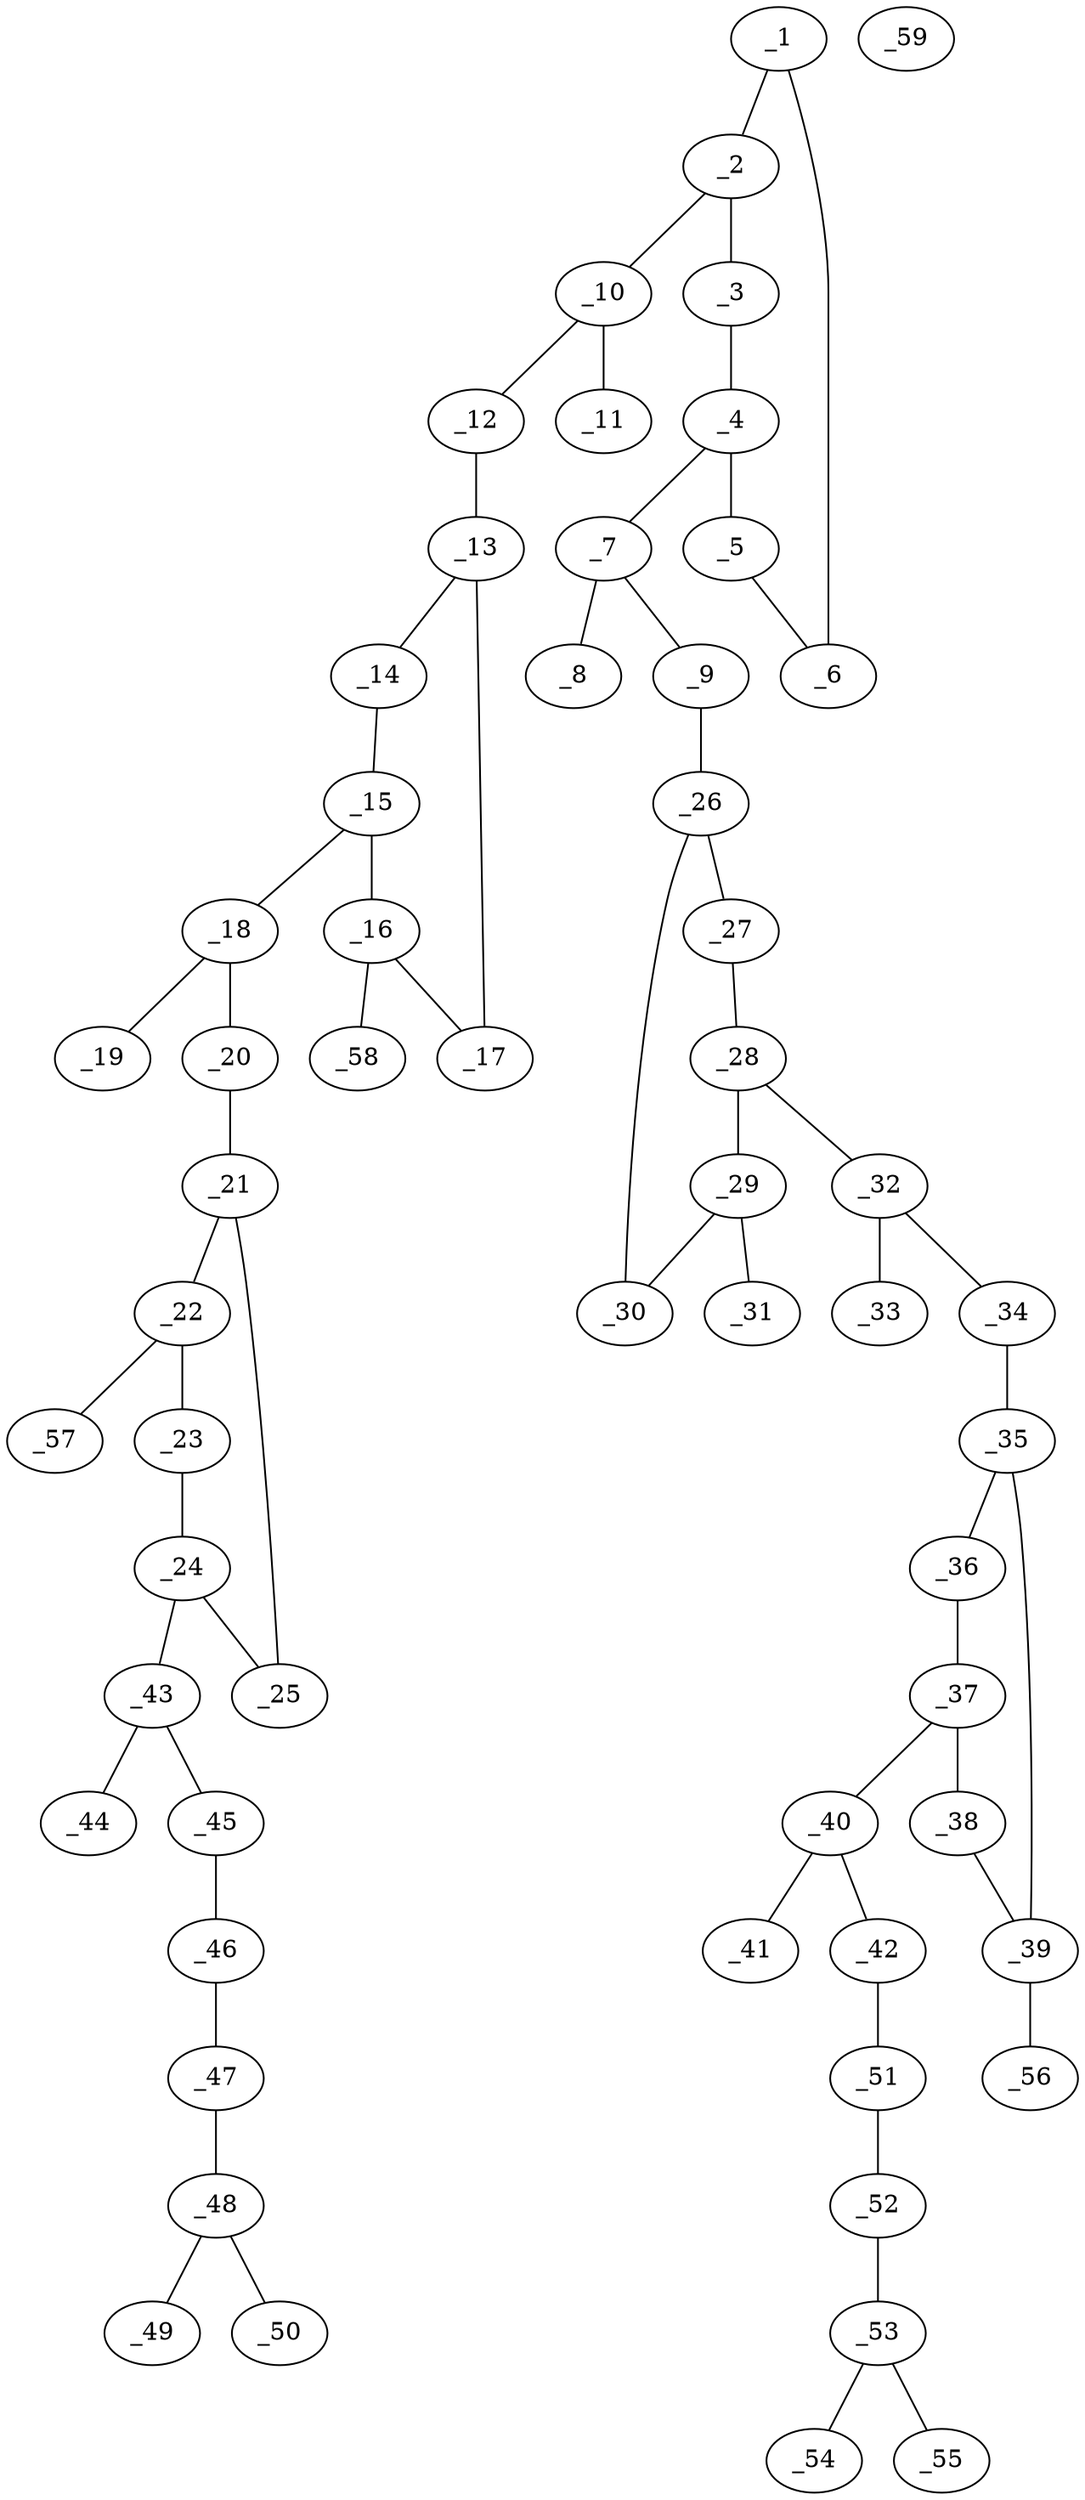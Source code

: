 graph molid634555 {
	_1	 [charge=0,
		chem=1,
		symbol="C  ",
		x="8.5473",
		y="0.6492"];
	_2	 [charge=0,
		chem=1,
		symbol="C  ",
		x="7.6813",
		y="1.1492"];
	_1 -- _2	 [valence=1];
	_6	 [charge=0,
		chem=1,
		symbol="C  ",
		x="8.5473",
		y="-0.3508"];
	_1 -- _6	 [valence=2];
	_3	 [charge=0,
		chem=1,
		symbol="C  ",
		x="6.8153",
		y="0.6492"];
	_2 -- _3	 [valence=2];
	_10	 [charge=0,
		chem=1,
		symbol="C  ",
		x="7.6813",
		y="2.1492"];
	_2 -- _10	 [valence=1];
	_4	 [charge=0,
		chem=1,
		symbol="C  ",
		x="6.8153",
		y="-0.3508"];
	_3 -- _4	 [valence=1];
	_5	 [charge=0,
		chem=1,
		symbol="C  ",
		x="7.6813",
		y="-0.8508"];
	_4 -- _5	 [valence=2];
	_7	 [charge=0,
		chem=1,
		symbol="C  ",
		x="5.9493",
		y="-0.8508"];
	_4 -- _7	 [valence=1];
	_5 -- _6	 [valence=1];
	_8	 [charge=0,
		chem=2,
		symbol="O  ",
		x="5.0832",
		y="-0.3508"];
	_7 -- _8	 [valence=2];
	_9	 [charge=0,
		chem=4,
		symbol="N  ",
		x="5.9493",
		y="-1.8508"];
	_7 -- _9	 [valence=1];
	_26	 [charge=0,
		chem=1,
		symbol="C  ",
		x="5.0832",
		y="-2.3508"];
	_9 -- _26	 [valence=1];
	_11	 [charge=0,
		chem=2,
		symbol="O  ",
		x="6.8153",
		y="2.6492"];
	_10 -- _11	 [valence=2];
	_12	 [charge=0,
		chem=4,
		symbol="N  ",
		x="8.5473",
		y="2.6492"];
	_10 -- _12	 [valence=1];
	_13	 [charge=0,
		chem=1,
		symbol="C  ",
		x="8.5473",
		y="3.6492"];
	_12 -- _13	 [valence=1];
	_14	 [charge=0,
		chem=1,
		symbol="C  ",
		x="9.3564",
		y="4.237"];
	_13 -- _14	 [valence=2];
	_17	 [charge=0,
		chem=1,
		symbol="C  ",
		x="7.7383",
		y="4.237"];
	_13 -- _17	 [valence=1];
	_15	 [charge=0,
		chem=1,
		symbol="C  ",
		x="9.0474",
		y="5.188"];
	_14 -- _15	 [valence=1];
	_16	 [charge=1,
		chem=4,
		symbol="N  ",
		x="8.0474",
		y="5.188"];
	_15 -- _16	 [valence=2];
	_18	 [charge=0,
		chem=1,
		symbol="C  ",
		x="9.6351",
		y="5.997"];
	_15 -- _18	 [valence=1];
	_16 -- _17	 [valence=1];
	_58	 [charge=0,
		chem=1,
		symbol="C  ",
		x="7.4596",
		y="5.997"];
	_16 -- _58	 [valence=1];
	_19	 [charge=0,
		chem=2,
		symbol="O  ",
		x="9.2284",
		y="6.9106"];
	_18 -- _19	 [valence=2];
	_20	 [charge=0,
		chem=4,
		symbol="N  ",
		x="10.6297",
		y="5.8925"];
	_18 -- _20	 [valence=1];
	_21	 [charge=0,
		chem=1,
		symbol="C  ",
		x="11.2175",
		y="6.7015"];
	_20 -- _21	 [valence=1];
	_22	 [charge=0,
		chem=4,
		symbol="N  ",
		x="12.2175",
		y="6.7015"];
	_21 -- _22	 [valence=1];
	_25	 [charge=0,
		chem=1,
		symbol="C  ",
		x="10.9084",
		y="7.6526"];
	_21 -- _25	 [valence=2];
	_23	 [charge=0,
		chem=1,
		symbol="C  ",
		x="12.5265",
		y="7.6526"];
	_22 -- _23	 [valence=1];
	_57	 [charge=0,
		chem=1,
		symbol="C  ",
		x="12.8052",
		y="5.8925"];
	_22 -- _57	 [valence=1];
	_24	 [charge=0,
		chem=1,
		symbol="C  ",
		x="11.7175",
		y="8.2404"];
	_23 -- _24	 [valence=2];
	_24 -- _25	 [valence=1];
	_43	 [charge=0,
		chem=1,
		symbol="C  ",
		x="11.7175",
		y="9.2404"];
	_24 -- _43	 [valence=1];
	_27	 [charge=0,
		chem=1,
		symbol="C  ",
		x="4.9787",
		y="-3.3453"];
	_26 -- _27	 [valence=1];
	_30	 [charge=0,
		chem=1,
		symbol="C  ",
		x="4.1697",
		y="-1.9441"];
	_26 -- _30	 [valence=2];
	_28	 [charge=0,
		chem=1,
		symbol="C  ",
		x="4.0005",
		y="-3.5532"];
	_27 -- _28	 [valence=1];
	_29	 [charge=1,
		chem=4,
		symbol="N  ",
		x="3.5005",
		y="-2.6872"];
	_28 -- _29	 [valence=2];
	_32	 [charge=0,
		chem=1,
		symbol="C  ",
		x="3.5938",
		y="-4.4668"];
	_28 -- _32	 [valence=1];
	_29 -- _30	 [valence=1];
	_31	 [charge=0,
		chem=1,
		symbol="C  ",
		x="2.506",
		y="-2.5827"];
	_29 -- _31	 [valence=1];
	_33	 [charge=0,
		chem=2,
		symbol="O  ",
		x="2.5993",
		y="-4.5713"];
	_32 -- _33	 [valence=2];
	_34	 [charge=0,
		chem=4,
		symbol="N  ",
		x="4.1816",
		y="-5.2758"];
	_32 -- _34	 [valence=1];
	_35	 [charge=0,
		chem=1,
		symbol="C  ",
		x="3.7748",
		y="-6.1893"];
	_34 -- _35	 [valence=1];
	_36	 [charge=0,
		chem=1,
		symbol="C  ",
		x="4.2748",
		y="-7.0554"];
	_35 -- _36	 [valence=2];
	_39	 [charge=0,
		chem=4,
		symbol="N  ",
		x="2.7967",
		y="-6.3973"];
	_35 -- _39	 [valence=1];
	_37	 [charge=0,
		chem=1,
		symbol="C  ",
		x="3.6057",
		y="-7.7985"];
	_36 -- _37	 [valence=1];
	_38	 [charge=0,
		chem=1,
		symbol="C  ",
		x="2.6922",
		y="-7.3918"];
	_37 -- _38	 [valence=2];
	_40	 [charge=0,
		chem=1,
		symbol="C  ",
		x="3.8136",
		y="-8.7767"];
	_37 -- _40	 [valence=1];
	_38 -- _39	 [valence=1];
	_56	 [charge=0,
		chem=1,
		symbol="C  ",
		x="2.0536",
		y="-5.7281"];
	_39 -- _56	 [valence=1];
	_41	 [charge=0,
		chem=2,
		symbol="O  ",
		x="4.7647",
		y="-9.0857"];
	_40 -- _41	 [valence=2];
	_42	 [charge=0,
		chem=4,
		symbol="N  ",
		x="3.0705",
		y="-9.4458"];
	_40 -- _42	 [valence=1];
	_51	 [charge=0,
		chem=1,
		symbol="C  ",
		x="3.2784",
		y="-10.4239"];
	_42 -- _51	 [valence=1];
	_44	 [charge=0,
		chem=2,
		symbol="O  ",
		x="10.8514",
		y="9.7404"];
	_43 -- _44	 [valence=2];
	_45	 [charge=0,
		chem=4,
		symbol="N  ",
		x="12.5835",
		y="9.7403"];
	_43 -- _45	 [valence=1];
	_46	 [charge=0,
		chem=1,
		symbol="C  ",
		x="12.5835",
		y="10.7403"];
	_45 -- _46	 [valence=1];
	_47	 [charge=0,
		chem=1,
		symbol="C  ",
		x="13.4495",
		y="11.2403"];
	_46 -- _47	 [valence=1];
	_48	 [charge=0,
		chem=1,
		symbol="C  ",
		x="13.4495",
		y="12.2403"];
	_47 -- _48	 [valence=1];
	_49	 [charge=0,
		chem=4,
		symbol="N  ",
		x="14.3156",
		y="12.7403"];
	_48 -- _49	 [valence=2];
	_50	 [charge=0,
		chem=4,
		symbol="N  ",
		x="12.5835",
		y="12.7403"];
	_48 -- _50	 [valence=1];
	_52	 [charge=0,
		chem=1,
		symbol="C  ",
		x="2.5352",
		y="-11.0931"];
	_51 -- _52	 [valence=1];
	_53	 [charge=0,
		chem=1,
		symbol="C  ",
		x="2.7431",
		y="-12.0712"];
	_52 -- _53	 [valence=1];
	_54	 [charge=0,
		chem=4,
		symbol="N  ",
		x=2,
		y="-12.7403"];
	_53 -- _54	 [valence=2];
	_55	 [charge=0,
		chem=4,
		symbol="N  ",
		x="3.6942",
		y="-12.3802"];
	_53 -- _55	 [valence=1];
	_59	 [charge=0,
		chem=7,
		symbol="Cl ",
		x="16.3156",
		y=0];
}
